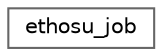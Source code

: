 digraph "Graphical Class Hierarchy"
{
 // LATEX_PDF_SIZE
  bgcolor="transparent";
  edge [fontname=Helvetica,fontsize=10,labelfontname=Helvetica,labelfontsize=10];
  node [fontname=Helvetica,fontsize=10,shape=box,height=0.2,width=0.4];
  rankdir="LR";
  Node0 [id="Node000000",label="ethosu_job",height=0.2,width=0.4,color="grey40", fillcolor="white", style="filled",URL="$structethosu__job.html",tooltip=" "];
}
